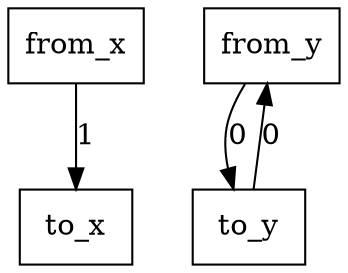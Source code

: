 digraph {
    graph [rankdir=TB
          ,bgcolor=transparent];
    node [shape=box
         ,fillcolor=white
         ,style=filled];
    0 [label=<from_x>];
    1 [label=<from_y>];
    2 [label=<to_x>];
    3 [label=<to_y>];
    0 -> 2 [label=1];
    1 -> 3 [label=0];
    3 -> 1 [label=0];
}